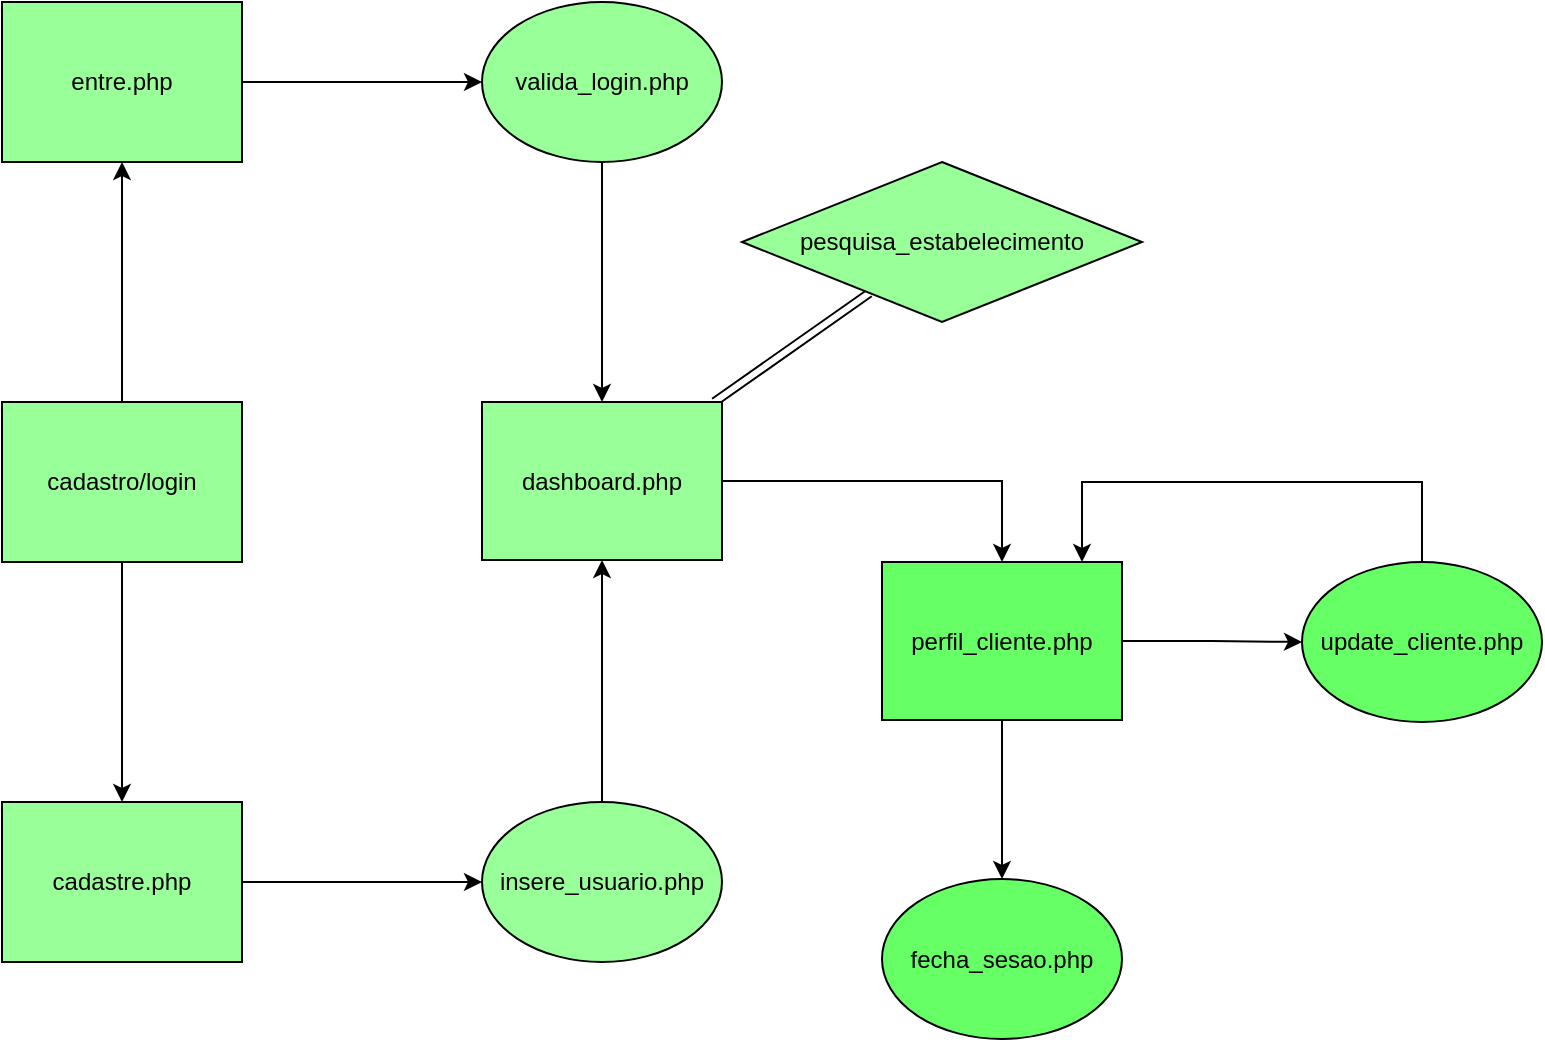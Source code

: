 <mxfile version="21.2.1" type="device" pages="3">
  <diagram name="Cliente" id="-fLTgROmnotpqfPD7KrV">
    <mxGraphModel dx="1050" dy="638" grid="1" gridSize="10" guides="1" tooltips="1" connect="1" arrows="1" fold="1" page="1" pageScale="1" pageWidth="827" pageHeight="1169" math="0" shadow="0">
      <root>
        <mxCell id="0" />
        <mxCell id="1" parent="0" />
        <mxCell id="nJGko37JBxsJlrp_rgi--4" style="edgeStyle=orthogonalEdgeStyle;rounded=0;orthogonalLoop=1;jettySize=auto;html=1;exitX=0.5;exitY=1;exitDx=0;exitDy=0;entryX=0.5;entryY=0;entryDx=0;entryDy=0;" parent="1" source="nJGko37JBxsJlrp_rgi--1" target="nJGko37JBxsJlrp_rgi--5" edge="1">
          <mxGeometry relative="1" as="geometry">
            <mxPoint x="90" y="370" as="targetPoint" />
          </mxGeometry>
        </mxCell>
        <mxCell id="nJGko37JBxsJlrp_rgi--14" style="edgeStyle=orthogonalEdgeStyle;rounded=0;orthogonalLoop=1;jettySize=auto;html=1;exitX=0.5;exitY=0;exitDx=0;exitDy=0;entryX=0.5;entryY=1;entryDx=0;entryDy=0;" parent="1" source="nJGko37JBxsJlrp_rgi--1" target="nJGko37JBxsJlrp_rgi--6" edge="1">
          <mxGeometry relative="1" as="geometry" />
        </mxCell>
        <mxCell id="nJGko37JBxsJlrp_rgi--1" value="cadastro/login" style="rounded=0;whiteSpace=wrap;html=1;fillColor=#99FF99;" parent="1" vertex="1">
          <mxGeometry x="30" y="200" width="120" height="80" as="geometry" />
        </mxCell>
        <mxCell id="nJGko37JBxsJlrp_rgi--10" value="" style="edgeStyle=orthogonalEdgeStyle;rounded=0;orthogonalLoop=1;jettySize=auto;html=1;" parent="1" source="nJGko37JBxsJlrp_rgi--5" target="nJGko37JBxsJlrp_rgi--9" edge="1">
          <mxGeometry relative="1" as="geometry" />
        </mxCell>
        <mxCell id="nJGko37JBxsJlrp_rgi--5" value="cadastre.php" style="rounded=0;whiteSpace=wrap;html=1;fillColor=#99FF99;" parent="1" vertex="1">
          <mxGeometry x="30" y="400" width="120" height="80" as="geometry" />
        </mxCell>
        <mxCell id="nJGko37JBxsJlrp_rgi--13" value="" style="edgeStyle=orthogonalEdgeStyle;rounded=0;orthogonalLoop=1;jettySize=auto;html=1;" parent="1" source="nJGko37JBxsJlrp_rgi--6" target="nJGko37JBxsJlrp_rgi--12" edge="1">
          <mxGeometry relative="1" as="geometry" />
        </mxCell>
        <mxCell id="nJGko37JBxsJlrp_rgi--6" value="entre.php" style="rounded=0;whiteSpace=wrap;html=1;fillColor=#99FF99;" parent="1" vertex="1">
          <mxGeometry x="30" width="120" height="80" as="geometry" />
        </mxCell>
        <mxCell id="nJGko37JBxsJlrp_rgi--18" style="edgeStyle=orthogonalEdgeStyle;rounded=0;orthogonalLoop=1;jettySize=auto;html=1;entryX=0.5;entryY=1;entryDx=0;entryDy=0;" parent="1" source="nJGko37JBxsJlrp_rgi--9" target="nJGko37JBxsJlrp_rgi--16" edge="1">
          <mxGeometry relative="1" as="geometry" />
        </mxCell>
        <mxCell id="nJGko37JBxsJlrp_rgi--9" value="insere_usuario.php" style="ellipse;whiteSpace=wrap;html=1;rounded=0;fillColor=#99FF99;" parent="1" vertex="1">
          <mxGeometry x="270" y="400" width="120" height="80" as="geometry" />
        </mxCell>
        <mxCell id="nJGko37JBxsJlrp_rgi--17" value="" style="edgeStyle=orthogonalEdgeStyle;rounded=0;orthogonalLoop=1;jettySize=auto;html=1;" parent="1" source="nJGko37JBxsJlrp_rgi--12" target="nJGko37JBxsJlrp_rgi--16" edge="1">
          <mxGeometry relative="1" as="geometry" />
        </mxCell>
        <mxCell id="nJGko37JBxsJlrp_rgi--12" value="valida_login.php" style="ellipse;whiteSpace=wrap;html=1;rounded=0;fillColor=#99FF99;" parent="1" vertex="1">
          <mxGeometry x="270" width="120" height="80" as="geometry" />
        </mxCell>
        <mxCell id="nJGko37JBxsJlrp_rgi--22" value="" style="edgeStyle=orthogonalEdgeStyle;rounded=0;orthogonalLoop=1;jettySize=auto;html=1;" parent="1" source="nJGko37JBxsJlrp_rgi--16" target="nJGko37JBxsJlrp_rgi--21" edge="1">
          <mxGeometry relative="1" as="geometry" />
        </mxCell>
        <mxCell id="98FRtYooVgI7Z1cPWIKy-3" value="" style="rounded=0;orthogonalLoop=1;jettySize=auto;html=1;shape=link;" parent="1" source="nJGko37JBxsJlrp_rgi--16" target="98FRtYooVgI7Z1cPWIKy-2" edge="1">
          <mxGeometry relative="1" as="geometry" />
        </mxCell>
        <mxCell id="nJGko37JBxsJlrp_rgi--16" value="dashboard.php" style="whiteSpace=wrap;html=1;rounded=0;fillColor=#99FF99;" parent="1" vertex="1">
          <mxGeometry x="270" y="200" width="120" height="79" as="geometry" />
        </mxCell>
        <mxCell id="nJGko37JBxsJlrp_rgi--25" value="" style="edgeStyle=orthogonalEdgeStyle;rounded=0;orthogonalLoop=1;jettySize=auto;html=1;" parent="1" source="nJGko37JBxsJlrp_rgi--21" target="nJGko37JBxsJlrp_rgi--24" edge="1">
          <mxGeometry relative="1" as="geometry" />
        </mxCell>
        <mxCell id="nJGko37JBxsJlrp_rgi--32" style="edgeStyle=orthogonalEdgeStyle;rounded=0;orthogonalLoop=1;jettySize=auto;html=1;exitX=1;exitY=0.5;exitDx=0;exitDy=0;entryX=0;entryY=0.5;entryDx=0;entryDy=0;" parent="1" source="nJGko37JBxsJlrp_rgi--21" target="OBdbuybp2C_v1fgZbtni-1" edge="1">
          <mxGeometry relative="1" as="geometry" />
        </mxCell>
        <mxCell id="nJGko37JBxsJlrp_rgi--21" value="perfil_cliente.php" style="whiteSpace=wrap;html=1;fillColor=#66FF66;rounded=0;" parent="1" vertex="1">
          <mxGeometry x="470" y="280" width="120" height="79" as="geometry" />
        </mxCell>
        <mxCell id="nJGko37JBxsJlrp_rgi--24" value="fecha_sesao.php" style="ellipse;whiteSpace=wrap;html=1;fillColor=#66FF66;rounded=0;" parent="1" vertex="1">
          <mxGeometry x="470" y="438.5" width="120" height="80" as="geometry" />
        </mxCell>
        <mxCell id="nJGko37JBxsJlrp_rgi--35" style="edgeStyle=orthogonalEdgeStyle;rounded=0;orthogonalLoop=1;jettySize=auto;html=1;" parent="1" source="OBdbuybp2C_v1fgZbtni-1" edge="1">
          <mxGeometry relative="1" as="geometry">
            <mxPoint x="570" y="280" as="targetPoint" />
            <Array as="points">
              <mxPoint x="740" y="240" />
              <mxPoint x="570" y="240" />
            </Array>
            <mxPoint x="940" y="278.5" as="sourcePoint" />
          </mxGeometry>
        </mxCell>
        <mxCell id="OBdbuybp2C_v1fgZbtni-1" value="update_cliente.php" style="ellipse;whiteSpace=wrap;html=1;fillColor=#66FF66;rounded=0;" parent="1" vertex="1">
          <mxGeometry x="680" y="280" width="120" height="80" as="geometry" />
        </mxCell>
        <mxCell id="98FRtYooVgI7Z1cPWIKy-2" value="pesquisa_estabelecimento" style="rhombus;whiteSpace=wrap;html=1;fillColor=#99FF99;rounded=0;" parent="1" vertex="1">
          <mxGeometry x="400" y="80" width="200" height="80" as="geometry" />
        </mxCell>
      </root>
    </mxGraphModel>
  </diagram>
  <diagram id="FP6vAjrer5khvVGKEKZG" name="Estabelecimento">
    <mxGraphModel dx="942" dy="566" grid="1" gridSize="10" guides="1" tooltips="1" connect="1" arrows="1" fold="1" page="1" pageScale="1" pageWidth="827" pageHeight="1169" math="0" shadow="0">
      <root>
        <mxCell id="0" />
        <mxCell id="1" parent="0" />
        <mxCell id="geep5rM37MOr-OzAUdSe-1" style="edgeStyle=orthogonalEdgeStyle;rounded=0;orthogonalLoop=1;jettySize=auto;html=1;exitX=0.5;exitY=1;exitDx=0;exitDy=0;entryX=0.5;entryY=0;entryDx=0;entryDy=0;fillColor=#FF9999;" parent="1" source="geep5rM37MOr-OzAUdSe-3" target="geep5rM37MOr-OzAUdSe-5" edge="1">
          <mxGeometry relative="1" as="geometry">
            <mxPoint x="90" y="370" as="targetPoint" />
          </mxGeometry>
        </mxCell>
        <mxCell id="geep5rM37MOr-OzAUdSe-2" style="edgeStyle=orthogonalEdgeStyle;rounded=0;orthogonalLoop=1;jettySize=auto;html=1;exitX=0.5;exitY=0;exitDx=0;exitDy=0;entryX=0.5;entryY=1;entryDx=0;entryDy=0;fillColor=#FF9999;" parent="1" source="geep5rM37MOr-OzAUdSe-3" target="geep5rM37MOr-OzAUdSe-7" edge="1">
          <mxGeometry relative="1" as="geometry" />
        </mxCell>
        <mxCell id="geep5rM37MOr-OzAUdSe-3" value="index.php" style="rounded=0;whiteSpace=wrap;html=1;fillColor=#66FF66;" parent="1" vertex="1">
          <mxGeometry x="30" y="200" width="120" height="80" as="geometry" />
        </mxCell>
        <mxCell id="geep5rM37MOr-OzAUdSe-4" value="" style="edgeStyle=orthogonalEdgeStyle;rounded=0;orthogonalLoop=1;jettySize=auto;html=1;fillColor=#FF9999;" parent="1" source="geep5rM37MOr-OzAUdSe-5" target="geep5rM37MOr-OzAUdSe-9" edge="1">
          <mxGeometry relative="1" as="geometry" />
        </mxCell>
        <mxCell id="geep5rM37MOr-OzAUdSe-5" value="cadastre_business&lt;br&gt;.php" style="rounded=0;whiteSpace=wrap;html=1;fillColor=#66FF66;" parent="1" vertex="1">
          <mxGeometry x="30" y="400" width="120" height="80" as="geometry" />
        </mxCell>
        <mxCell id="geep5rM37MOr-OzAUdSe-6" value="" style="edgeStyle=orthogonalEdgeStyle;rounded=0;orthogonalLoop=1;jettySize=auto;html=1;fillColor=#FF9999;" parent="1" source="geep5rM37MOr-OzAUdSe-7" target="geep5rM37MOr-OzAUdSe-11" edge="1">
          <mxGeometry relative="1" as="geometry" />
        </mxCell>
        <mxCell id="geep5rM37MOr-OzAUdSe-7" value="entre_business.php" style="rounded=0;whiteSpace=wrap;html=1;fillColor=#66FF66;" parent="1" vertex="1">
          <mxGeometry x="30" width="120" height="80" as="geometry" />
        </mxCell>
        <mxCell id="geep5rM37MOr-OzAUdSe-8" style="edgeStyle=orthogonalEdgeStyle;rounded=0;orthogonalLoop=1;jettySize=auto;html=1;entryX=0.5;entryY=1;entryDx=0;entryDy=0;fillColor=#FF9999;" parent="1" source="geep5rM37MOr-OzAUdSe-9" target="geep5rM37MOr-OzAUdSe-14" edge="1">
          <mxGeometry relative="1" as="geometry" />
        </mxCell>
        <mxCell id="geep5rM37MOr-OzAUdSe-9" value="insere_estabelecimento.php" style="ellipse;whiteSpace=wrap;html=1;rounded=0;fillColor=#66FF66;" parent="1" vertex="1">
          <mxGeometry x="250" y="400" width="160" height="80" as="geometry" />
        </mxCell>
        <mxCell id="geep5rM37MOr-OzAUdSe-10" value="" style="edgeStyle=orthogonalEdgeStyle;rounded=0;orthogonalLoop=1;jettySize=auto;html=1;fillColor=#FF9999;" parent="1" source="geep5rM37MOr-OzAUdSe-11" target="geep5rM37MOr-OzAUdSe-14" edge="1">
          <mxGeometry relative="1" as="geometry" />
        </mxCell>
        <mxCell id="geep5rM37MOr-OzAUdSe-11" value="valida_login_business&lt;br&gt;.php" style="ellipse;whiteSpace=wrap;html=1;rounded=0;fillColor=#66FF66;" parent="1" vertex="1">
          <mxGeometry x="270" width="120" height="80" as="geometry" />
        </mxCell>
        <mxCell id="geep5rM37MOr-OzAUdSe-13" value="" style="edgeStyle=orthogonalEdgeStyle;rounded=0;orthogonalLoop=1;jettySize=auto;html=1;fillColor=#FF9999;" parent="1" source="geep5rM37MOr-OzAUdSe-14" target="geep5rM37MOr-OzAUdSe-18" edge="1">
          <mxGeometry relative="1" as="geometry" />
        </mxCell>
        <mxCell id="RS2VWW0FosAvPTRkOz8A-7" value="" style="edgeStyle=orthogonalEdgeStyle;rounded=0;orthogonalLoop=1;jettySize=auto;html=1;" parent="1" source="geep5rM37MOr-OzAUdSe-14" target="RS2VWW0FosAvPTRkOz8A-6" edge="1">
          <mxGeometry relative="1" as="geometry" />
        </mxCell>
        <mxCell id="geep5rM37MOr-OzAUdSe-14" value="dashboard_business&lt;br&gt;.php" style="whiteSpace=wrap;html=1;rounded=0;fillColor=#66FF66;" parent="1" vertex="1">
          <mxGeometry x="270" y="200" width="120" height="79" as="geometry" />
        </mxCell>
        <mxCell id="geep5rM37MOr-OzAUdSe-16" value="" style="edgeStyle=orthogonalEdgeStyle;rounded=0;orthogonalLoop=1;jettySize=auto;html=1;fillColor=#66FF66;" parent="1" source="geep5rM37MOr-OzAUdSe-18" target="geep5rM37MOr-OzAUdSe-20" edge="1">
          <mxGeometry relative="1" as="geometry" />
        </mxCell>
        <mxCell id="geep5rM37MOr-OzAUdSe-17" style="edgeStyle=orthogonalEdgeStyle;rounded=0;orthogonalLoop=1;jettySize=auto;html=1;exitX=1;exitY=0.5;exitDx=0;exitDy=0;entryX=0;entryY=0.5;entryDx=0;entryDy=0;fillColor=#66FF66;" parent="1" source="geep5rM37MOr-OzAUdSe-18" target="geep5rM37MOr-OzAUdSe-24" edge="1">
          <mxGeometry relative="1" as="geometry">
            <mxPoint x="800" y="318.5" as="targetPoint" />
          </mxGeometry>
        </mxCell>
        <mxCell id="geep5rM37MOr-OzAUdSe-18" value="perfil_estabelecimento.php" style="whiteSpace=wrap;html=1;fillColor=#66FF66;rounded=0;" parent="1" vertex="1">
          <mxGeometry x="485" y="279.5" width="150" height="79" as="geometry" />
        </mxCell>
        <mxCell id="geep5rM37MOr-OzAUdSe-19" style="edgeStyle=orthogonalEdgeStyle;rounded=0;orthogonalLoop=1;jettySize=auto;html=1;entryX=0;entryY=0.5;entryDx=0;entryDy=0;fillColor=#FF9999;" parent="1" source="geep5rM37MOr-OzAUdSe-20" target="geep5rM37MOr-OzAUdSe-3" edge="1">
          <mxGeometry relative="1" as="geometry">
            <Array as="points">
              <mxPoint x="530" y="599" />
              <mxPoint x="10" y="599" />
              <mxPoint x="10" y="240" />
            </Array>
          </mxGeometry>
        </mxCell>
        <mxCell id="geep5rM37MOr-OzAUdSe-20" value="fecha_sesao_business&lt;br&gt;.php" style="ellipse;whiteSpace=wrap;html=1;fillColor=#66FF66;rounded=0;" parent="1" vertex="1">
          <mxGeometry x="480" y="438.5" width="160" height="80" as="geometry" />
        </mxCell>
        <mxCell id="geep5rM37MOr-OzAUdSe-23" style="edgeStyle=orthogonalEdgeStyle;rounded=0;orthogonalLoop=1;jettySize=auto;html=1;fillColor=#66FF66;" parent="1" source="geep5rM37MOr-OzAUdSe-24" edge="1">
          <mxGeometry relative="1" as="geometry">
            <mxPoint x="570" y="280" as="targetPoint" />
            <Array as="points">
              <mxPoint x="820" y="240" />
              <mxPoint x="570" y="240" />
            </Array>
          </mxGeometry>
        </mxCell>
        <mxCell id="geep5rM37MOr-OzAUdSe-24" value="update_estabelecimento.php" style="ellipse;whiteSpace=wrap;html=1;fillColor=#66FF66;rounded=0;" parent="1" vertex="1">
          <mxGeometry x="740" y="280" width="160" height="80" as="geometry" />
        </mxCell>
        <mxCell id="RS2VWW0FosAvPTRkOz8A-4" style="rounded=0;orthogonalLoop=1;jettySize=auto;html=1;shape=link;" parent="1" source="RS2VWW0FosAvPTRkOz8A-1" target="RS2VWW0FosAvPTRkOz8A-3" edge="1">
          <mxGeometry relative="1" as="geometry" />
        </mxCell>
        <mxCell id="RS2VWW0FosAvPTRkOz8A-1" value="dashboard_business&lt;br&gt;.php" style="whiteSpace=wrap;html=1;rounded=0;fillColor=#66FF66;" parent="1" vertex="1">
          <mxGeometry x="40" y="800" width="120" height="79" as="geometry" />
        </mxCell>
        <mxCell id="RS2VWW0FosAvPTRkOz8A-3" value="&lt;h1 style=&quot;border-color: var(--border-color);&quot;&gt;Estátisticas a serem mostradas&lt;/h1&gt;&lt;p&gt;&lt;/p&gt;&lt;ol&gt;&lt;li&gt;Quantidade de usuários que &#39;favoritaram&#39; o estabelecimento&lt;/li&gt;&lt;li&gt;Quantidade de usuários que clicaram em determinado produto.&lt;/li&gt;&lt;li&gt;Quantidade de usuários que clicaram no botão de whatsapp&lt;/li&gt;&lt;li&gt;Meus produtos cadastrados e online&lt;/li&gt;&lt;/ol&gt;&lt;p&gt;&lt;/p&gt;" style="text;html=1;strokeColor=none;fillColor=none;spacing=5;spacingTop=-20;whiteSpace=wrap;overflow=hidden;rounded=0;" parent="1" vertex="1">
          <mxGeometry x="200" y="800" width="190" height="270" as="geometry" />
        </mxCell>
        <mxCell id="76ss8hYp1w8U7wjH3tY_-4" value="" style="edgeStyle=orthogonalEdgeStyle;rounded=0;orthogonalLoop=1;jettySize=auto;html=1;" edge="1" parent="1" source="RS2VWW0FosAvPTRkOz8A-6" target="76ss8hYp1w8U7wjH3tY_-3">
          <mxGeometry relative="1" as="geometry" />
        </mxCell>
        <mxCell id="RS2VWW0FosAvPTRkOz8A-6" value="produtos" style="whiteSpace=wrap;html=1;rounded=0;fillColor=#66FF66;" parent="1" vertex="1">
          <mxGeometry x="480" y="121" width="160" height="79" as="geometry" />
        </mxCell>
        <mxCell id="76ss8hYp1w8U7wjH3tY_-6" value="" style="edgeStyle=orthogonalEdgeStyle;rounded=0;orthogonalLoop=1;jettySize=auto;html=1;fillColor=#66FF66;" edge="1" parent="1" source="76ss8hYp1w8U7wjH3tY_-3" target="76ss8hYp1w8U7wjH3tY_-5">
          <mxGeometry relative="1" as="geometry" />
        </mxCell>
        <mxCell id="76ss8hYp1w8U7wjH3tY_-3" value="Adicionar produto" style="whiteSpace=wrap;html=1;rounded=0;fillColor=#66FF66;" vertex="1" parent="1">
          <mxGeometry x="680" y="40" width="160" height="81" as="geometry" />
        </mxCell>
        <mxCell id="76ss8hYp1w8U7wjH3tY_-8" style="edgeStyle=orthogonalEdgeStyle;rounded=0;orthogonalLoop=1;jettySize=auto;html=1;exitX=1;exitY=0.5;exitDx=0;exitDy=0;shape=link;" edge="1" parent="1" source="76ss8hYp1w8U7wjH3tY_-5" target="76ss8hYp1w8U7wjH3tY_-7">
          <mxGeometry relative="1" as="geometry" />
        </mxCell>
        <mxCell id="76ss8hYp1w8U7wjH3tY_-5" value="insere produto" style="ellipse;whiteSpace=wrap;html=1;fillColor=#66FF66;rounded=0;" vertex="1" parent="1">
          <mxGeometry x="960" y="40" width="120" height="80.5" as="geometry" />
        </mxCell>
        <mxCell id="76ss8hYp1w8U7wjH3tY_-7" value="&lt;h1 style=&quot;line-height: 80%;&quot;&gt;&lt;ol&gt;&lt;li style=&quot;text-align: justify; font-size: 13px;&quot;&gt;&lt;span style=&quot;font-weight: 400;&quot;&gt;&lt;font color=&quot;#66ff66&quot;&gt;inserir na tabela produtos o produto com as infromações completas com excessão de ingredientes e categorias&lt;/font&gt;&lt;/span&gt;&lt;/li&gt;&lt;li style=&quot;text-align: justify; font-size: 13px;&quot;&gt;&lt;span style=&quot;font-weight: 400;&quot;&gt;&lt;font color=&quot;#66ff66&quot;&gt;Pesquisa na tabela produto pelo código do último produto inserido&lt;/font&gt;&lt;/span&gt;&lt;/li&gt;&lt;li style=&quot;text-align: justify; font-size: 13px;&quot;&gt;&lt;span style=&quot;font-weight: 400;&quot;&gt;&lt;font color=&quot;#66ff66&quot;&gt;Com esse código é inserido na tabela produto_categarias a(s) categoria(s) do produto relacionadas com o código pego no passo 2.&lt;/font&gt;&lt;/span&gt;&lt;/li&gt;&lt;li style=&quot;text-align: justify; font-size: 13px;&quot;&gt;&lt;span style=&quot;font-weight: 400;&quot;&gt;&lt;font color=&quot;#66ff66&quot;&gt;Pesquisa na tabela ingrediente se existe o ingrediente com o mesmo nome do(s) ingrediente(s) pegos do formulário, caso exista o ingrediente eu pego o codigo desse ingrediente, caso não exista eu insiro esse ingrediente na tabela ingrediente.&lt;/font&gt;&lt;/span&gt;&lt;/li&gt;&lt;li style=&quot;text-align: justify; font-size: 13px;&quot;&gt;&lt;span style=&quot;font-weight: 400;&quot;&gt;&lt;font color=&quot;#66ff66&quot;&gt;Para relacionar esse ingrediente com o produto que contém esse ingrediente eu insiro na tabela produto_ingrediente o cod do produto pego anteriormente e que acabou&amp;nbsp; de ser inserido insiro ele junto com os ingredientes na tabela ingrediente.&lt;/font&gt;&lt;/span&gt;&lt;/li&gt;&lt;/ol&gt;&lt;/h1&gt;" style="text;html=1;strokeColor=none;fillColor=none;spacing=5;spacingTop=-20;whiteSpace=wrap;overflow=hidden;rounded=0;" vertex="1" parent="1">
          <mxGeometry x="1180" y="70" width="430" height="300" as="geometry" />
        </mxCell>
      </root>
    </mxGraphModel>
  </diagram>
  <diagram id="9IDwkVm2oK5lHES9NFJN" name="Banco de dados">
    <mxGraphModel dx="1480" dy="890" grid="1" gridSize="10" guides="1" tooltips="1" connect="1" arrows="1" fold="1" page="1" pageScale="1" pageWidth="827" pageHeight="1169" math="0" shadow="0">
      <root>
        <mxCell id="0" />
        <mxCell id="1" parent="0" />
        <mxCell id="AynYQDM76NTw2akR600Y-1" value="" style="shape=cylinder3;whiteSpace=wrap;html=1;boundedLbl=1;backgroundOutline=1;size=15;" parent="1" vertex="1">
          <mxGeometry x="80" y="10" width="60" height="80" as="geometry" />
        </mxCell>
        <mxCell id="AynYQDM76NTw2akR600Y-2" value="Cliente" style="swimlane;fontStyle=0;childLayout=stackLayout;horizontal=1;startSize=30;horizontalStack=0;resizeParent=1;resizeParentMax=0;resizeLast=0;collapsible=1;marginBottom=0;whiteSpace=wrap;html=1;" parent="1" vertex="1">
          <mxGeometry x="200" y="40" width="140" height="180" as="geometry">
            <mxRectangle x="210" y="80" width="60" height="30" as="alternateBounds" />
          </mxGeometry>
        </mxCell>
        <mxCell id="AynYQDM76NTw2akR600Y-3" value="CPF&lt;br&gt;" style="text;strokeColor=none;fillColor=none;align=left;verticalAlign=middle;spacingLeft=4;spacingRight=4;overflow=hidden;points=[[0,0.5],[1,0.5]];portConstraint=eastwest;rotatable=0;whiteSpace=wrap;html=1;" parent="AynYQDM76NTw2akR600Y-2" vertex="1">
          <mxGeometry y="30" width="140" height="30" as="geometry" />
        </mxCell>
        <mxCell id="AynYQDM76NTw2akR600Y-4" value="Nome" style="text;strokeColor=none;fillColor=none;align=left;verticalAlign=middle;spacingLeft=4;spacingRight=4;overflow=hidden;points=[[0,0.5],[1,0.5]];portConstraint=eastwest;rotatable=0;whiteSpace=wrap;html=1;" parent="AynYQDM76NTw2akR600Y-2" vertex="1">
          <mxGeometry y="60" width="140" height="30" as="geometry" />
        </mxCell>
        <mxCell id="AynYQDM76NTw2akR600Y-23" value="Telefone" style="text;strokeColor=none;fillColor=none;align=left;verticalAlign=middle;spacingLeft=4;spacingRight=4;overflow=hidden;points=[[0,0.5],[1,0.5]];portConstraint=eastwest;rotatable=0;whiteSpace=wrap;html=1;" parent="AynYQDM76NTw2akR600Y-2" vertex="1">
          <mxGeometry y="90" width="140" height="30" as="geometry" />
        </mxCell>
        <mxCell id="AynYQDM76NTw2akR600Y-5" value="E-mail" style="text;strokeColor=none;fillColor=none;align=left;verticalAlign=middle;spacingLeft=4;spacingRight=4;overflow=hidden;points=[[0,0.5],[1,0.5]];portConstraint=eastwest;rotatable=0;whiteSpace=wrap;html=1;" parent="AynYQDM76NTw2akR600Y-2" vertex="1">
          <mxGeometry y="120" width="140" height="30" as="geometry" />
        </mxCell>
        <mxCell id="AynYQDM76NTw2akR600Y-25" value="Senha" style="text;strokeColor=none;fillColor=none;align=left;verticalAlign=middle;spacingLeft=4;spacingRight=4;overflow=hidden;points=[[0,0.5],[1,0.5]];portConstraint=eastwest;rotatable=0;whiteSpace=wrap;html=1;" parent="AynYQDM76NTw2akR600Y-2" vertex="1">
          <mxGeometry y="150" width="140" height="30" as="geometry" />
        </mxCell>
        <mxCell id="AynYQDM76NTw2akR600Y-35" style="edgeStyle=orthogonalEdgeStyle;rounded=0;orthogonalLoop=1;jettySize=auto;html=1;exitX=0.5;exitY=0;exitDx=0;exitDy=0;entryX=0.54;entryY=1.06;entryDx=0;entryDy=0;entryPerimeter=0;shape=arrow;" parent="1" source="AynYQDM76NTw2akR600Y-6" target="AynYQDM76NTw2akR600Y-21" edge="1">
          <mxGeometry relative="1" as="geometry" />
        </mxCell>
        <mxCell id="AynYQDM76NTw2akR600Y-6" value="Produtos" style="swimlane;fontStyle=0;childLayout=stackLayout;horizontal=1;startSize=30;horizontalStack=0;resizeParent=1;resizeParentMax=0;resizeLast=0;collapsible=1;marginBottom=0;whiteSpace=wrap;html=1;" parent="1" vertex="1">
          <mxGeometry x="680" y="380" width="140" height="120" as="geometry">
            <mxRectangle x="210" y="80" width="60" height="30" as="alternateBounds" />
          </mxGeometry>
        </mxCell>
        <mxCell id="AynYQDM76NTw2akR600Y-7" value="Item 1" style="text;strokeColor=none;fillColor=none;align=left;verticalAlign=middle;spacingLeft=4;spacingRight=4;overflow=hidden;points=[[0,0.5],[1,0.5]];portConstraint=eastwest;rotatable=0;whiteSpace=wrap;html=1;" parent="AynYQDM76NTw2akR600Y-6" vertex="1">
          <mxGeometry y="30" width="140" height="30" as="geometry" />
        </mxCell>
        <mxCell id="AynYQDM76NTw2akR600Y-8" value="Item 2" style="text;strokeColor=none;fillColor=none;align=left;verticalAlign=middle;spacingLeft=4;spacingRight=4;overflow=hidden;points=[[0,0.5],[1,0.5]];portConstraint=eastwest;rotatable=0;whiteSpace=wrap;html=1;" parent="AynYQDM76NTw2akR600Y-6" vertex="1">
          <mxGeometry y="60" width="140" height="30" as="geometry" />
        </mxCell>
        <mxCell id="AynYQDM76NTw2akR600Y-9" value="Item 3" style="text;strokeColor=none;fillColor=none;align=left;verticalAlign=middle;spacingLeft=4;spacingRight=4;overflow=hidden;points=[[0,0.5],[1,0.5]];portConstraint=eastwest;rotatable=0;whiteSpace=wrap;html=1;" parent="AynYQDM76NTw2akR600Y-6" vertex="1">
          <mxGeometry y="90" width="140" height="30" as="geometry" />
        </mxCell>
        <mxCell id="AynYQDM76NTw2akR600Y-10" value="Categoria" style="swimlane;fontStyle=0;childLayout=stackLayout;horizontal=1;startSize=30;horizontalStack=0;resizeParent=1;resizeParentMax=0;resizeLast=0;collapsible=1;marginBottom=0;whiteSpace=wrap;html=1;" parent="1" vertex="1">
          <mxGeometry x="600" y="40" width="140" height="120" as="geometry">
            <mxRectangle x="210" y="80" width="60" height="30" as="alternateBounds" />
          </mxGeometry>
        </mxCell>
        <mxCell id="AynYQDM76NTw2akR600Y-11" value="Codigo" style="text;strokeColor=none;fillColor=none;align=left;verticalAlign=middle;spacingLeft=4;spacingRight=4;overflow=hidden;points=[[0,0.5],[1,0.5]];portConstraint=eastwest;rotatable=0;whiteSpace=wrap;html=1;" parent="AynYQDM76NTw2akR600Y-10" vertex="1">
          <mxGeometry y="30" width="140" height="30" as="geometry" />
        </mxCell>
        <mxCell id="AynYQDM76NTw2akR600Y-12" value="Nome" style="text;strokeColor=none;fillColor=none;align=left;verticalAlign=middle;spacingLeft=4;spacingRight=4;overflow=hidden;points=[[0,0.5],[1,0.5]];portConstraint=eastwest;rotatable=0;whiteSpace=wrap;html=1;" parent="AynYQDM76NTw2akR600Y-10" vertex="1">
          <mxGeometry y="60" width="140" height="30" as="geometry" />
        </mxCell>
        <mxCell id="AynYQDM76NTw2akR600Y-13" value="Descrição" style="text;strokeColor=none;fillColor=none;align=left;verticalAlign=middle;spacingLeft=4;spacingRight=4;overflow=hidden;points=[[0,0.5],[1,0.5]];portConstraint=eastwest;rotatable=0;whiteSpace=wrap;html=1;" parent="AynYQDM76NTw2akR600Y-10" vertex="1">
          <mxGeometry y="90" width="140" height="30" as="geometry" />
        </mxCell>
        <mxCell id="AynYQDM76NTw2akR600Y-14" value="Cliente_categoria" style="swimlane;fontStyle=0;childLayout=stackLayout;horizontal=1;startSize=30;horizontalStack=0;resizeParent=1;resizeParentMax=0;resizeLast=0;collapsible=1;marginBottom=0;whiteSpace=wrap;html=1;" parent="1" vertex="1">
          <mxGeometry x="400" y="40" width="140" height="90" as="geometry">
            <mxRectangle x="210" y="80" width="60" height="30" as="alternateBounds" />
          </mxGeometry>
        </mxCell>
        <mxCell id="AynYQDM76NTw2akR600Y-15" value="CPF_cliente" style="text;strokeColor=none;fillColor=none;align=left;verticalAlign=middle;spacingLeft=4;spacingRight=4;overflow=hidden;points=[[0,0.5],[1,0.5]];portConstraint=eastwest;rotatable=0;whiteSpace=wrap;html=1;" parent="AynYQDM76NTw2akR600Y-14" vertex="1">
          <mxGeometry y="30" width="140" height="30" as="geometry" />
        </mxCell>
        <mxCell id="AynYQDM76NTw2akR600Y-16" value="Codigo_categoria" style="text;strokeColor=none;fillColor=none;align=left;verticalAlign=middle;spacingLeft=4;spacingRight=4;overflow=hidden;points=[[0,0.5],[1,0.5]];portConstraint=eastwest;rotatable=0;whiteSpace=wrap;html=1;" parent="AynYQDM76NTw2akR600Y-14" vertex="1">
          <mxGeometry y="60" width="140" height="30" as="geometry" />
        </mxCell>
        <mxCell id="AynYQDM76NTw2akR600Y-18" value="Produtos_categoria" style="swimlane;fontStyle=0;childLayout=stackLayout;horizontal=1;startSize=30;horizontalStack=0;resizeParent=1;resizeParentMax=0;resizeLast=0;collapsible=1;marginBottom=0;whiteSpace=wrap;html=1;" parent="1" vertex="1">
          <mxGeometry x="680" y="210" width="140" height="120" as="geometry">
            <mxRectangle x="210" y="80" width="60" height="30" as="alternateBounds" />
          </mxGeometry>
        </mxCell>
        <mxCell id="AynYQDM76NTw2akR600Y-19" value="Item 1" style="text;strokeColor=none;fillColor=none;align=left;verticalAlign=middle;spacingLeft=4;spacingRight=4;overflow=hidden;points=[[0,0.5],[1,0.5]];portConstraint=eastwest;rotatable=0;whiteSpace=wrap;html=1;" parent="AynYQDM76NTw2akR600Y-18" vertex="1">
          <mxGeometry y="30" width="140" height="30" as="geometry" />
        </mxCell>
        <mxCell id="AynYQDM76NTw2akR600Y-20" value="Item 2" style="text;strokeColor=none;fillColor=none;align=left;verticalAlign=middle;spacingLeft=4;spacingRight=4;overflow=hidden;points=[[0,0.5],[1,0.5]];portConstraint=eastwest;rotatable=0;whiteSpace=wrap;html=1;" parent="AynYQDM76NTw2akR600Y-18" vertex="1">
          <mxGeometry y="60" width="140" height="30" as="geometry" />
        </mxCell>
        <mxCell id="AynYQDM76NTw2akR600Y-21" value="Item 3" style="text;strokeColor=none;fillColor=none;align=left;verticalAlign=middle;spacingLeft=4;spacingRight=4;overflow=hidden;points=[[0,0.5],[1,0.5]];portConstraint=eastwest;rotatable=0;whiteSpace=wrap;html=1;" parent="AynYQDM76NTw2akR600Y-18" vertex="1">
          <mxGeometry y="90" width="140" height="30" as="geometry" />
        </mxCell>
        <mxCell id="AynYQDM76NTw2akR600Y-24" value="Item 3" style="text;strokeColor=none;fillColor=none;align=left;verticalAlign=middle;spacingLeft=4;spacingRight=4;overflow=hidden;points=[[0,0.5],[1,0.5]];portConstraint=eastwest;rotatable=0;whiteSpace=wrap;html=1;" parent="1" vertex="1">
          <mxGeometry x="20" y="190" width="140" height="30" as="geometry" />
        </mxCell>
        <mxCell id="AynYQDM76NTw2akR600Y-27" style="edgeStyle=orthogonalEdgeStyle;rounded=0;orthogonalLoop=1;jettySize=auto;html=1;entryX=-0.017;entryY=0.072;entryDx=0;entryDy=0;entryPerimeter=0;shape=arrow;" parent="1" source="AynYQDM76NTw2akR600Y-23" target="AynYQDM76NTw2akR600Y-15" edge="1">
          <mxGeometry relative="1" as="geometry" />
        </mxCell>
        <mxCell id="AynYQDM76NTw2akR600Y-30" style="edgeStyle=orthogonalEdgeStyle;rounded=0;orthogonalLoop=1;jettySize=auto;html=1;exitX=0;exitY=0.5;exitDx=0;exitDy=0;entryX=0.998;entryY=0.05;entryDx=0;entryDy=0;entryPerimeter=0;shape=arrow;" parent="1" source="AynYQDM76NTw2akR600Y-12" target="AynYQDM76NTw2akR600Y-15" edge="1">
          <mxGeometry relative="1" as="geometry" />
        </mxCell>
        <mxCell id="AynYQDM76NTw2akR600Y-33" style="rounded=0;orthogonalLoop=1;jettySize=auto;html=1;entryX=0.502;entryY=1.05;entryDx=0;entryDy=0;entryPerimeter=0;shape=link;" parent="1" source="AynYQDM76NTw2akR600Y-32" target="AynYQDM76NTw2akR600Y-16" edge="1">
          <mxGeometry relative="1" as="geometry" />
        </mxCell>
        <mxCell id="AynYQDM76NTw2akR600Y-32" value="&lt;h1&gt;cliente_categoria&lt;/h1&gt;&lt;p&gt;Será uma tabela intermediária entre cliente e categoria, tendo em vista que um cliente pode se encaixar em várias &#39;categorias&#39; é de melhor prática se isso for externalizado para outra tabela, sendo assim o cliente pode se encaixar em quantas categorias desejar. Dessa forma para relacionar o cliente com determinada categoria eu só vou precisar do CPF do cliente, cod da categoria para relacionar o cliente com a categoria, sendo assim poderia ficar dessa forma:&lt;/p&gt;&lt;p&gt;EX:&lt;/p&gt;&lt;p&gt;CPF= 11111111111&lt;/p&gt;&lt;p&gt;Cod_categoria=2&lt;/p&gt;&lt;p&gt;Cod_categoria=3&lt;/p&gt;&lt;p&gt;Cod_categoria=46&lt;/p&gt;&lt;p&gt;Cod_categoria=79&lt;/p&gt;&lt;p&gt;&lt;br&gt;&lt;/p&gt;&lt;p&gt;Nesse caso o cliente com o CPF descrito pode ser classificado nas 4 categorias acima e na tabela intermediária ficaria da seguinte forma:&lt;/p&gt;&lt;p&gt;11111111111 -&amp;gt; 2&lt;/p&gt;&lt;p&gt;11111111111 -&amp;gt; 3&lt;br&gt;&lt;/p&gt;&lt;p&gt;11111111111 -&amp;gt; 46&lt;br&gt;&lt;/p&gt;&lt;p&gt;11111111111 -&amp;gt; 79&lt;br&gt;&lt;/p&gt;&lt;p&gt;&lt;br&gt;&lt;/p&gt;" style="text;html=1;strokeColor=none;fillColor=none;spacing=5;spacingTop=-20;whiteSpace=wrap;overflow=hidden;rounded=0;" parent="1" vertex="1">
          <mxGeometry x="200" y="280" width="270" height="560" as="geometry" />
        </mxCell>
        <mxCell id="AynYQDM76NTw2akR600Y-34" style="edgeStyle=orthogonalEdgeStyle;rounded=0;orthogonalLoop=1;jettySize=auto;html=1;exitX=1;exitY=0.5;exitDx=0;exitDy=0;entryX=0.551;entryY=-0.032;entryDx=0;entryDy=0;entryPerimeter=0;shape=arrow;" parent="1" source="AynYQDM76NTw2akR600Y-13" target="AynYQDM76NTw2akR600Y-18" edge="1">
          <mxGeometry relative="1" as="geometry" />
        </mxCell>
        <mxCell id="AynYQDM76NTw2akR600Y-38" style="edgeStyle=orthogonalEdgeStyle;rounded=0;orthogonalLoop=1;jettySize=auto;html=1;entryX=1;entryY=0.75;entryDx=0;entryDy=0;shape=link;" parent="1" source="AynYQDM76NTw2akR600Y-36" target="AynYQDM76NTw2akR600Y-32" edge="1">
          <mxGeometry relative="1" as="geometry">
            <Array as="points">
              <mxPoint x="1000" y="700" />
            </Array>
          </mxGeometry>
        </mxCell>
        <mxCell id="AynYQDM76NTw2akR600Y-36" value="&lt;h1&gt;produtos_categoria&lt;/h1&gt;&lt;p&gt;Funcionará com a mesma lógica do tabela cliente_categoria, a explicação será básicamente a mesma, somente mudando as tabelas envolvidas.&lt;/p&gt;&lt;p&gt;&lt;br&gt;&lt;/p&gt;" style="text;html=1;strokeColor=none;fillColor=none;spacing=5;spacingTop=-20;whiteSpace=wrap;overflow=hidden;rounded=0;" parent="1" vertex="1">
          <mxGeometry x="890" y="130" width="270" height="110" as="geometry" />
        </mxCell>
        <mxCell id="AynYQDM76NTw2akR600Y-37" style="rounded=0;orthogonalLoop=1;jettySize=auto;html=1;shape=link;exitX=0.969;exitY=-0.087;exitDx=0;exitDy=0;exitPerimeter=0;" parent="1" source="AynYQDM76NTw2akR600Y-19" target="AynYQDM76NTw2akR600Y-36" edge="1">
          <mxGeometry relative="1" as="geometry" />
        </mxCell>
      </root>
    </mxGraphModel>
  </diagram>
</mxfile>

